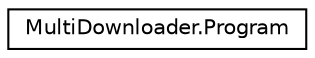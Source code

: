 digraph "Graphical Class Hierarchy"
{
 // LATEX_PDF_SIZE
  edge [fontname="Helvetica",fontsize="10",labelfontname="Helvetica",labelfontsize="10"];
  node [fontname="Helvetica",fontsize="10",shape=record];
  rankdir="LR";
  Node0 [label="MultiDownloader.Program",height=0.2,width=0.4,color="black", fillcolor="white", style="filled",URL="$class_multi_downloader_1_1_program.html",tooltip=" "];
}
